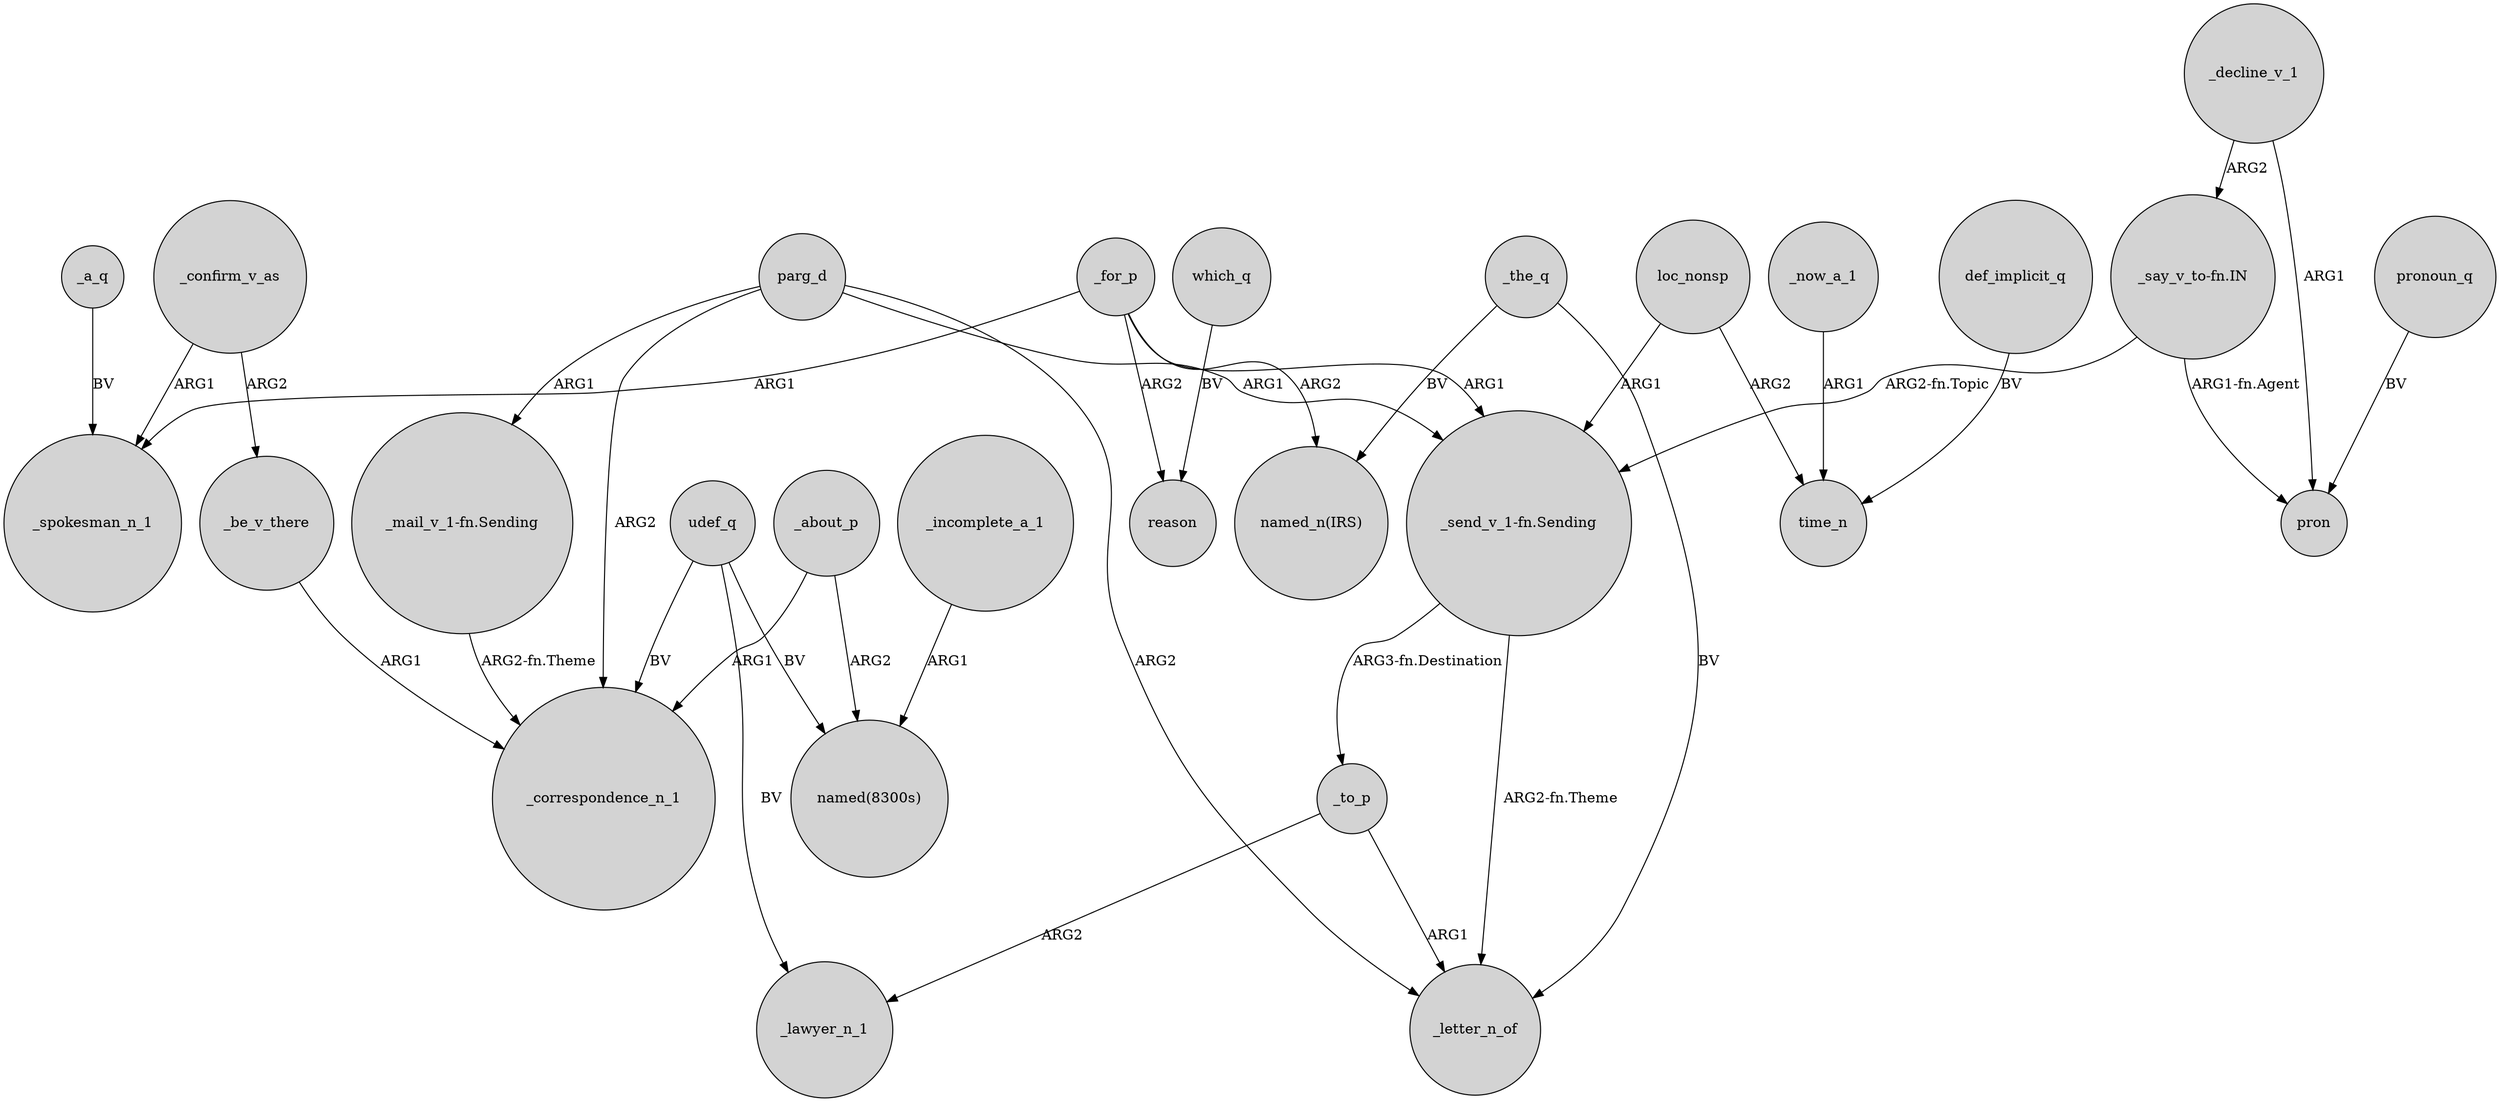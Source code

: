 digraph {
	node [shape=circle style=filled]
	_for_p -> _spokesman_n_1 [label=ARG1]
	parg_d -> _correspondence_n_1 [label=ARG2]
	_decline_v_1 -> pron [label=ARG1]
	_for_p -> "named_n(IRS)" [label=ARG2]
	_for_p -> reason [label=ARG2]
	"_send_v_1-fn.Sending" -> _letter_n_of [label="ARG2-fn.Theme"]
	udef_q -> _correspondence_n_1 [label=BV]
	_incomplete_a_1 -> "named(8300s)" [label=ARG1]
	loc_nonsp -> time_n [label=ARG2]
	_about_p -> _correspondence_n_1 [label=ARG1]
	"_say_v_to-fn.IN" -> "_send_v_1-fn.Sending" [label="ARG2-fn.Topic"]
	_decline_v_1 -> "_say_v_to-fn.IN" [label=ARG2]
	which_q -> reason [label=BV]
	pronoun_q -> pron [label=BV]
	"_mail_v_1-fn.Sending" -> _correspondence_n_1 [label="ARG2-fn.Theme"]
	_confirm_v_as -> _spokesman_n_1 [label=ARG1]
	_to_p -> _letter_n_of [label=ARG1]
	_to_p -> _lawyer_n_1 [label=ARG2]
	udef_q -> "named(8300s)" [label=BV]
	udef_q -> _lawyer_n_1 [label=BV]
	_now_a_1 -> time_n [label=ARG1]
	_about_p -> "named(8300s)" [label=ARG2]
	"_send_v_1-fn.Sending" -> _to_p [label="ARG3-fn.Destination"]
	_for_p -> "_send_v_1-fn.Sending" [label=ARG1]
	"_say_v_to-fn.IN" -> pron [label="ARG1-fn.Agent"]
	_the_q -> "named_n(IRS)" [label=BV]
	_a_q -> _spokesman_n_1 [label=BV]
	parg_d -> "_send_v_1-fn.Sending" [label=ARG1]
	loc_nonsp -> "_send_v_1-fn.Sending" [label=ARG1]
	_the_q -> _letter_n_of [label=BV]
	_be_v_there -> _correspondence_n_1 [label=ARG1]
	_confirm_v_as -> _be_v_there [label=ARG2]
	def_implicit_q -> time_n [label=BV]
	parg_d -> _letter_n_of [label=ARG2]
	parg_d -> "_mail_v_1-fn.Sending" [label=ARG1]
}
